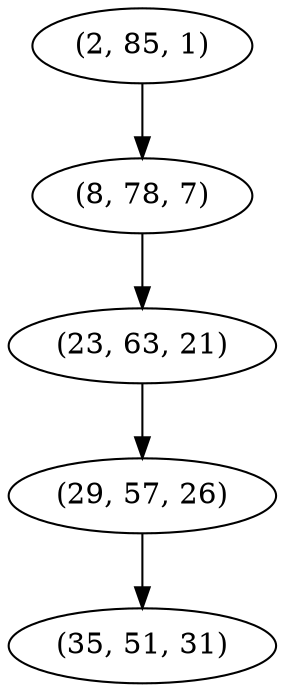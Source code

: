 digraph tree {
    "(2, 85, 1)";
    "(8, 78, 7)";
    "(23, 63, 21)";
    "(29, 57, 26)";
    "(35, 51, 31)";
    "(2, 85, 1)" -> "(8, 78, 7)";
    "(8, 78, 7)" -> "(23, 63, 21)";
    "(23, 63, 21)" -> "(29, 57, 26)";
    "(29, 57, 26)" -> "(35, 51, 31)";
}
